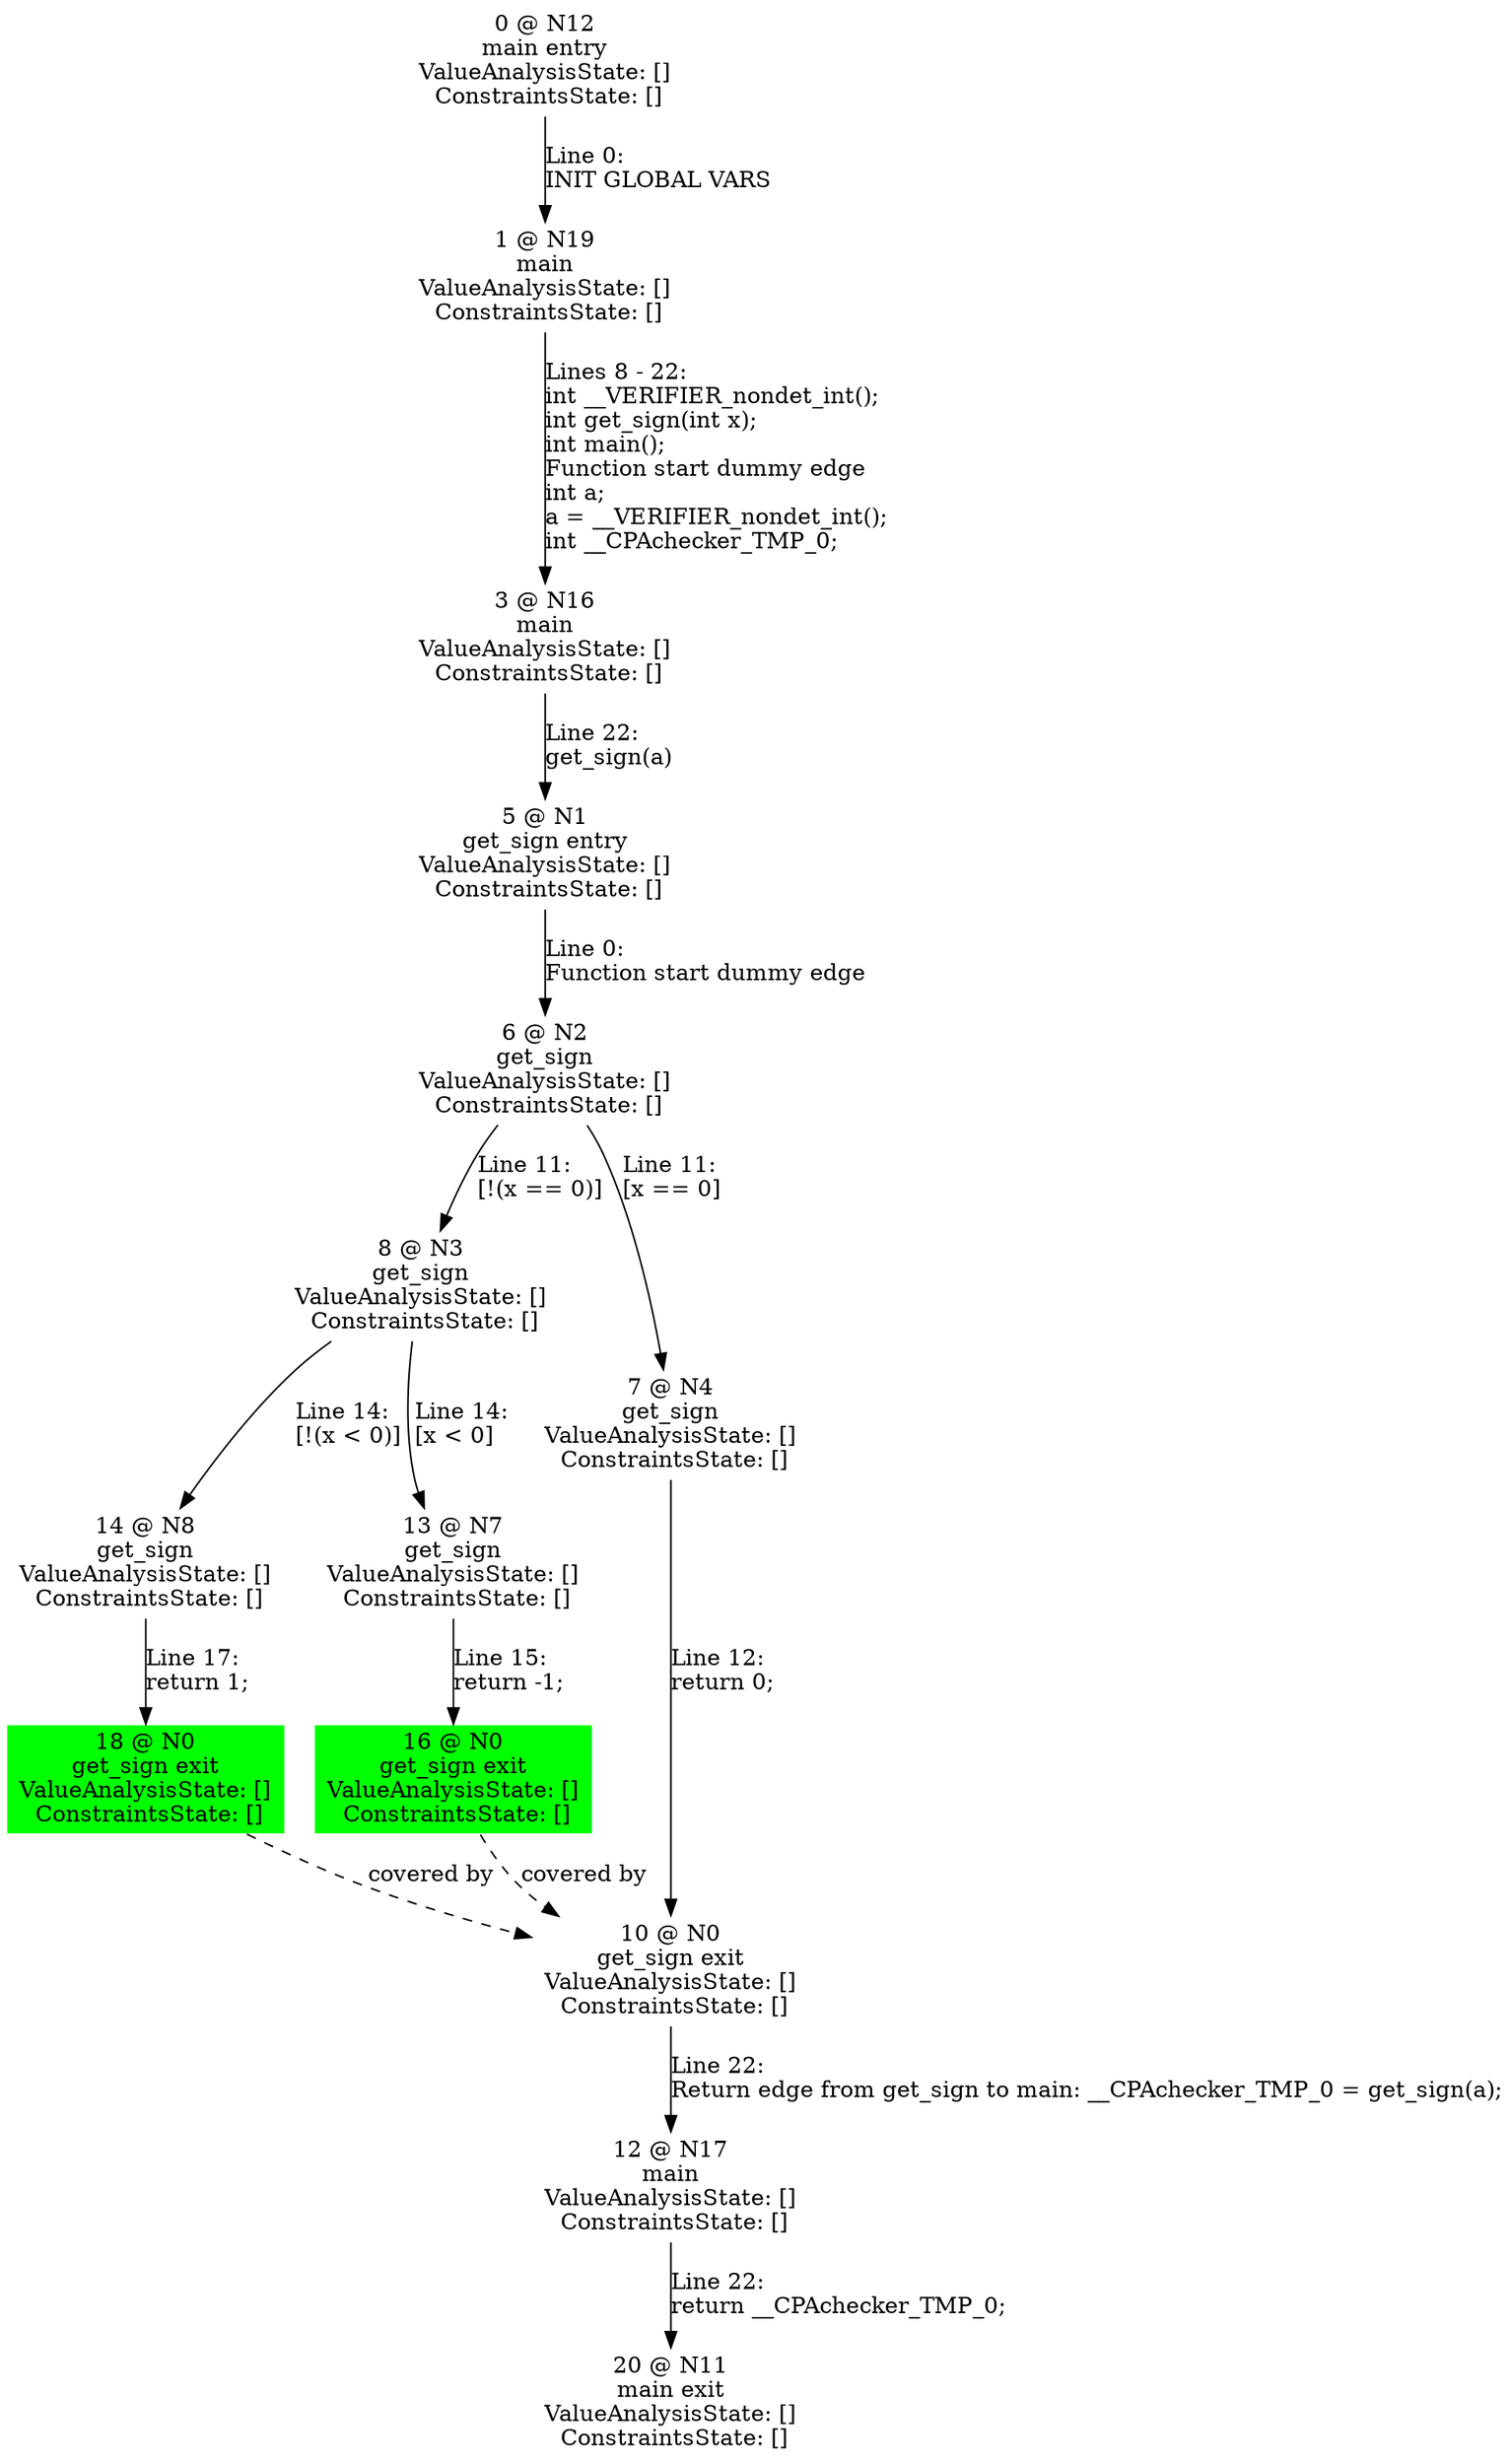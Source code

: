 digraph ARG {
node [style="filled" shape="box" color="white"]
0 [label="0 @ N12\nmain entry\nValueAnalysisState: []\n ConstraintsState: []\n" id="0"]
1 [label="1 @ N19\nmain\nValueAnalysisState: []\n ConstraintsState: []\n" id="1"]
3 [label="3 @ N16\nmain\nValueAnalysisState: []\n ConstraintsState: []\n" id="3"]
5 [label="5 @ N1\nget_sign entry\nValueAnalysisState: []\n ConstraintsState: []\n" id="5"]
6 [label="6 @ N2\nget_sign\nValueAnalysisState: []\n ConstraintsState: []\n" id="6"]
8 [label="8 @ N3\nget_sign\nValueAnalysisState: []\n ConstraintsState: []\n" id="8"]
14 [label="14 @ N8\nget_sign\nValueAnalysisState: []\n ConstraintsState: []\n" id="14"]
18 [fillcolor="green" label="18 @ N0\nget_sign exit\nValueAnalysisState: []\n ConstraintsState: []\n" id="18"]
13 [label="13 @ N7\nget_sign\nValueAnalysisState: []\n ConstraintsState: []\n" id="13"]
16 [fillcolor="green" label="16 @ N0\nget_sign exit\nValueAnalysisState: []\n ConstraintsState: []\n" id="16"]
7 [label="7 @ N4\nget_sign\nValueAnalysisState: []\n ConstraintsState: []\n" id="7"]
10 [label="10 @ N0\nget_sign exit\nValueAnalysisState: []\n ConstraintsState: []\n" id="10"]
12 [label="12 @ N17\nmain\nValueAnalysisState: []\n ConstraintsState: []\n" id="12"]
20 [label="20 @ N11\nmain exit\nValueAnalysisState: []\n ConstraintsState: []\n" id="20"]
0 -> 1 [label="Line 0: \lINIT GLOBAL VARS\l" id="0 -> 1"]
1 -> 3 [label="Lines 8 - 22: \lint __VERIFIER_nondet_int();\lint get_sign(int x);\lint main();\lFunction start dummy edge\lint a;\la = __VERIFIER_nondet_int();\lint __CPAchecker_TMP_0;\l" id="1 -> 3"]
3 -> 5 [label="Line 22: \lget_sign(a)\l" id="3 -> 5"]
5 -> 6 [label="Line 0: \lFunction start dummy edge\l" id="5 -> 6"]
6 -> 7 [label="Line 11: \l[x == 0]\l" id="6 -> 7"]
6 -> 8 [label="Line 11: \l[!(x == 0)]\l" id="6 -> 8"]
8 -> 13 [label="Line 14: \l[x < 0]\l" id="8 -> 13"]
8 -> 14 [label="Line 14: \l[!(x < 0)]\l" id="8 -> 14"]
14 -> 18 [label="Line 17: \lreturn 1;\l" id="14 -> 18"]
13 -> 16 [label="Line 15: \lreturn -1;\l" id="13 -> 16"]
7 -> 10 [label="Line 12: \lreturn 0;\l" id="7 -> 10"]
16 -> 10 [style="dashed" weight="0" label="covered by"]
18 -> 10 [style="dashed" weight="0" label="covered by"]
10 -> 12 [label="Line 22: \lReturn edge from get_sign to main: __CPAchecker_TMP_0 = get_sign(a);\l" id="10 -> 12"]
12 -> 20 [label="Line 22: \lreturn __CPAchecker_TMP_0;\l" id="12 -> 20"]
}
